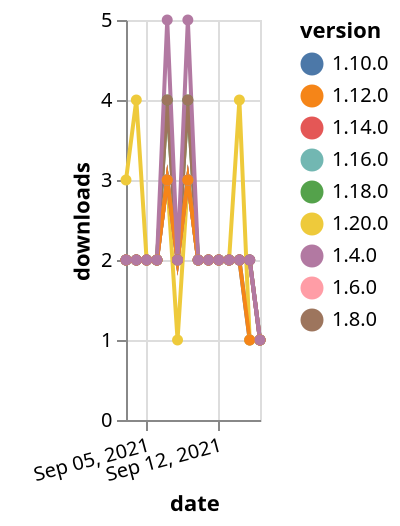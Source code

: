 {"$schema": "https://vega.github.io/schema/vega-lite/v5.json", "description": "A simple bar chart with embedded data.", "data": {"values": [{"date": "2021-09-03", "total": 2637, "delta": 2, "version": "1.6.0"}, {"date": "2021-09-04", "total": 2639, "delta": 2, "version": "1.6.0"}, {"date": "2021-09-05", "total": 2641, "delta": 2, "version": "1.6.0"}, {"date": "2021-09-06", "total": 2643, "delta": 2, "version": "1.6.0"}, {"date": "2021-09-07", "total": 2646, "delta": 3, "version": "1.6.0"}, {"date": "2021-09-08", "total": 2648, "delta": 2, "version": "1.6.0"}, {"date": "2021-09-09", "total": 2651, "delta": 3, "version": "1.6.0"}, {"date": "2021-09-10", "total": 2653, "delta": 2, "version": "1.6.0"}, {"date": "2021-09-11", "total": 2655, "delta": 2, "version": "1.6.0"}, {"date": "2021-09-12", "total": 2657, "delta": 2, "version": "1.6.0"}, {"date": "2021-09-13", "total": 2659, "delta": 2, "version": "1.6.0"}, {"date": "2021-09-14", "total": 2661, "delta": 2, "version": "1.6.0"}, {"date": "2021-09-15", "total": 2663, "delta": 2, "version": "1.6.0"}, {"date": "2021-09-16", "total": 2664, "delta": 1, "version": "1.6.0"}, {"date": "2021-09-03", "total": 716, "delta": 2, "version": "1.18.0"}, {"date": "2021-09-04", "total": 718, "delta": 2, "version": "1.18.0"}, {"date": "2021-09-05", "total": 720, "delta": 2, "version": "1.18.0"}, {"date": "2021-09-06", "total": 722, "delta": 2, "version": "1.18.0"}, {"date": "2021-09-07", "total": 726, "delta": 4, "version": "1.18.0"}, {"date": "2021-09-08", "total": 728, "delta": 2, "version": "1.18.0"}, {"date": "2021-09-09", "total": 732, "delta": 4, "version": "1.18.0"}, {"date": "2021-09-10", "total": 734, "delta": 2, "version": "1.18.0"}, {"date": "2021-09-11", "total": 736, "delta": 2, "version": "1.18.0"}, {"date": "2021-09-12", "total": 738, "delta": 2, "version": "1.18.0"}, {"date": "2021-09-13", "total": 740, "delta": 2, "version": "1.18.0"}, {"date": "2021-09-14", "total": 742, "delta": 2, "version": "1.18.0"}, {"date": "2021-09-15", "total": 744, "delta": 2, "version": "1.18.0"}, {"date": "2021-09-16", "total": 745, "delta": 1, "version": "1.18.0"}, {"date": "2021-09-03", "total": 2526, "delta": 2, "version": "1.8.0"}, {"date": "2021-09-04", "total": 2528, "delta": 2, "version": "1.8.0"}, {"date": "2021-09-05", "total": 2530, "delta": 2, "version": "1.8.0"}, {"date": "2021-09-06", "total": 2532, "delta": 2, "version": "1.8.0"}, {"date": "2021-09-07", "total": 2536, "delta": 4, "version": "1.8.0"}, {"date": "2021-09-08", "total": 2538, "delta": 2, "version": "1.8.0"}, {"date": "2021-09-09", "total": 2542, "delta": 4, "version": "1.8.0"}, {"date": "2021-09-10", "total": 2544, "delta": 2, "version": "1.8.0"}, {"date": "2021-09-11", "total": 2546, "delta": 2, "version": "1.8.0"}, {"date": "2021-09-12", "total": 2548, "delta": 2, "version": "1.8.0"}, {"date": "2021-09-13", "total": 2550, "delta": 2, "version": "1.8.0"}, {"date": "2021-09-14", "total": 2552, "delta": 2, "version": "1.8.0"}, {"date": "2021-09-15", "total": 2554, "delta": 2, "version": "1.8.0"}, {"date": "2021-09-16", "total": 2555, "delta": 1, "version": "1.8.0"}, {"date": "2021-09-03", "total": 2051, "delta": 2, "version": "1.10.0"}, {"date": "2021-09-04", "total": 2053, "delta": 2, "version": "1.10.0"}, {"date": "2021-09-05", "total": 2055, "delta": 2, "version": "1.10.0"}, {"date": "2021-09-06", "total": 2057, "delta": 2, "version": "1.10.0"}, {"date": "2021-09-07", "total": 2060, "delta": 3, "version": "1.10.0"}, {"date": "2021-09-08", "total": 2062, "delta": 2, "version": "1.10.0"}, {"date": "2021-09-09", "total": 2065, "delta": 3, "version": "1.10.0"}, {"date": "2021-09-10", "total": 2067, "delta": 2, "version": "1.10.0"}, {"date": "2021-09-11", "total": 2069, "delta": 2, "version": "1.10.0"}, {"date": "2021-09-12", "total": 2071, "delta": 2, "version": "1.10.0"}, {"date": "2021-09-13", "total": 2073, "delta": 2, "version": "1.10.0"}, {"date": "2021-09-14", "total": 2075, "delta": 2, "version": "1.10.0"}, {"date": "2021-09-15", "total": 2076, "delta": 1, "version": "1.10.0"}, {"date": "2021-09-16", "total": 2077, "delta": 1, "version": "1.10.0"}, {"date": "2021-09-03", "total": 233, "delta": 3, "version": "1.20.0"}, {"date": "2021-09-04", "total": 237, "delta": 4, "version": "1.20.0"}, {"date": "2021-09-05", "total": 239, "delta": 2, "version": "1.20.0"}, {"date": "2021-09-06", "total": 241, "delta": 2, "version": "1.20.0"}, {"date": "2021-09-07", "total": 244, "delta": 3, "version": "1.20.0"}, {"date": "2021-09-08", "total": 245, "delta": 1, "version": "1.20.0"}, {"date": "2021-09-09", "total": 248, "delta": 3, "version": "1.20.0"}, {"date": "2021-09-10", "total": 250, "delta": 2, "version": "1.20.0"}, {"date": "2021-09-11", "total": 252, "delta": 2, "version": "1.20.0"}, {"date": "2021-09-12", "total": 254, "delta": 2, "version": "1.20.0"}, {"date": "2021-09-13", "total": 256, "delta": 2, "version": "1.20.0"}, {"date": "2021-09-14", "total": 260, "delta": 4, "version": "1.20.0"}, {"date": "2021-09-15", "total": 261, "delta": 1, "version": "1.20.0"}, {"date": "2021-09-16", "total": 262, "delta": 1, "version": "1.20.0"}, {"date": "2021-09-03", "total": 1005, "delta": 2, "version": "1.16.0"}, {"date": "2021-09-04", "total": 1007, "delta": 2, "version": "1.16.0"}, {"date": "2021-09-05", "total": 1009, "delta": 2, "version": "1.16.0"}, {"date": "2021-09-06", "total": 1011, "delta": 2, "version": "1.16.0"}, {"date": "2021-09-07", "total": 1014, "delta": 3, "version": "1.16.0"}, {"date": "2021-09-08", "total": 1016, "delta": 2, "version": "1.16.0"}, {"date": "2021-09-09", "total": 1019, "delta": 3, "version": "1.16.0"}, {"date": "2021-09-10", "total": 1021, "delta": 2, "version": "1.16.0"}, {"date": "2021-09-11", "total": 1023, "delta": 2, "version": "1.16.0"}, {"date": "2021-09-12", "total": 1025, "delta": 2, "version": "1.16.0"}, {"date": "2021-09-13", "total": 1027, "delta": 2, "version": "1.16.0"}, {"date": "2021-09-14", "total": 1029, "delta": 2, "version": "1.16.0"}, {"date": "2021-09-15", "total": 1031, "delta": 2, "version": "1.16.0"}, {"date": "2021-09-16", "total": 1032, "delta": 1, "version": "1.16.0"}, {"date": "2021-09-03", "total": 1498, "delta": 2, "version": "1.14.0"}, {"date": "2021-09-04", "total": 1500, "delta": 2, "version": "1.14.0"}, {"date": "2021-09-05", "total": 1502, "delta": 2, "version": "1.14.0"}, {"date": "2021-09-06", "total": 1504, "delta": 2, "version": "1.14.0"}, {"date": "2021-09-07", "total": 1507, "delta": 3, "version": "1.14.0"}, {"date": "2021-09-08", "total": 1509, "delta": 2, "version": "1.14.0"}, {"date": "2021-09-09", "total": 1512, "delta": 3, "version": "1.14.0"}, {"date": "2021-09-10", "total": 1514, "delta": 2, "version": "1.14.0"}, {"date": "2021-09-11", "total": 1516, "delta": 2, "version": "1.14.0"}, {"date": "2021-09-12", "total": 1518, "delta": 2, "version": "1.14.0"}, {"date": "2021-09-13", "total": 1520, "delta": 2, "version": "1.14.0"}, {"date": "2021-09-14", "total": 1522, "delta": 2, "version": "1.14.0"}, {"date": "2021-09-15", "total": 1524, "delta": 2, "version": "1.14.0"}, {"date": "2021-09-16", "total": 1525, "delta": 1, "version": "1.14.0"}, {"date": "2021-09-03", "total": 1646, "delta": 2, "version": "1.12.0"}, {"date": "2021-09-04", "total": 1648, "delta": 2, "version": "1.12.0"}, {"date": "2021-09-05", "total": 1650, "delta": 2, "version": "1.12.0"}, {"date": "2021-09-06", "total": 1652, "delta": 2, "version": "1.12.0"}, {"date": "2021-09-07", "total": 1655, "delta": 3, "version": "1.12.0"}, {"date": "2021-09-08", "total": 1657, "delta": 2, "version": "1.12.0"}, {"date": "2021-09-09", "total": 1660, "delta": 3, "version": "1.12.0"}, {"date": "2021-09-10", "total": 1662, "delta": 2, "version": "1.12.0"}, {"date": "2021-09-11", "total": 1664, "delta": 2, "version": "1.12.0"}, {"date": "2021-09-12", "total": 1666, "delta": 2, "version": "1.12.0"}, {"date": "2021-09-13", "total": 1668, "delta": 2, "version": "1.12.0"}, {"date": "2021-09-14", "total": 1670, "delta": 2, "version": "1.12.0"}, {"date": "2021-09-15", "total": 1671, "delta": 1, "version": "1.12.0"}, {"date": "2021-09-16", "total": 1672, "delta": 1, "version": "1.12.0"}, {"date": "2021-09-03", "total": 3717, "delta": 2, "version": "1.4.0"}, {"date": "2021-09-04", "total": 3719, "delta": 2, "version": "1.4.0"}, {"date": "2021-09-05", "total": 3721, "delta": 2, "version": "1.4.0"}, {"date": "2021-09-06", "total": 3723, "delta": 2, "version": "1.4.0"}, {"date": "2021-09-07", "total": 3728, "delta": 5, "version": "1.4.0"}, {"date": "2021-09-08", "total": 3730, "delta": 2, "version": "1.4.0"}, {"date": "2021-09-09", "total": 3735, "delta": 5, "version": "1.4.0"}, {"date": "2021-09-10", "total": 3737, "delta": 2, "version": "1.4.0"}, {"date": "2021-09-11", "total": 3739, "delta": 2, "version": "1.4.0"}, {"date": "2021-09-12", "total": 3741, "delta": 2, "version": "1.4.0"}, {"date": "2021-09-13", "total": 3743, "delta": 2, "version": "1.4.0"}, {"date": "2021-09-14", "total": 3745, "delta": 2, "version": "1.4.0"}, {"date": "2021-09-15", "total": 3747, "delta": 2, "version": "1.4.0"}, {"date": "2021-09-16", "total": 3748, "delta": 1, "version": "1.4.0"}]}, "width": "container", "mark": {"type": "line", "point": {"filled": true}}, "encoding": {"x": {"field": "date", "type": "temporal", "timeUnit": "yearmonthdate", "title": "date", "axis": {"labelAngle": -15}}, "y": {"field": "delta", "type": "quantitative", "title": "downloads"}, "color": {"field": "version", "type": "nominal"}, "tooltip": {"field": "delta"}}}
